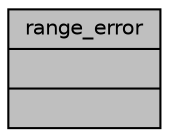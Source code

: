digraph "range_error"
{
 // INTERACTIVE_SVG=YES
  bgcolor="transparent";
  edge [fontname="Helvetica",fontsize="10",labelfontname="Helvetica",labelfontsize="10"];
  node [fontname="Helvetica",fontsize="10",shape=record];
  Node1 [label="{range_error\n||}",height=0.2,width=0.4,color="black", fillcolor="grey75", style="filled", fontcolor="black"];
}
